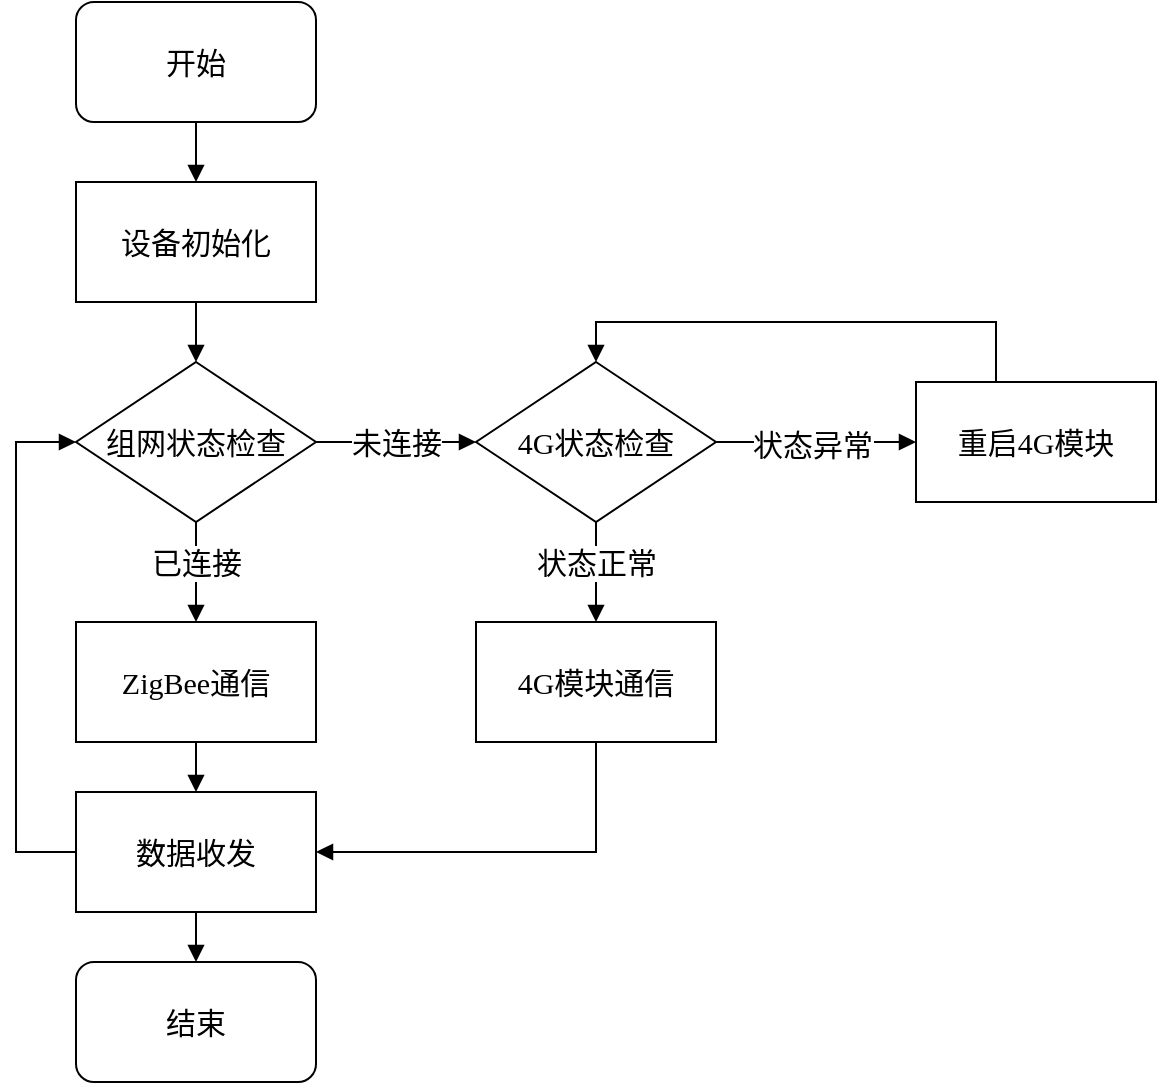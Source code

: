 <mxfile version="24.5.3" type="github">
  <diagram name="第 1 页" id="mmoCL4apKrU7NbMv-WPE">
    <mxGraphModel dx="988" dy="951" grid="1" gridSize="10" guides="1" tooltips="1" connect="1" arrows="1" fold="1" page="1" pageScale="1" pageWidth="827" pageHeight="1169" math="0" shadow="0">
      <root>
        <mxCell id="0" />
        <mxCell id="1" parent="0" />
        <mxCell id="Uxp8YBWiCIjfZy5XiU7w-6" value="" style="edgeStyle=orthogonalEdgeStyle;rounded=0;orthogonalLoop=1;jettySize=auto;html=1;strokeColor=default;align=center;verticalAlign=middle;fontFamily=Times New Roman;fontSize=15;fontColor=default;labelBackgroundColor=default;endArrow=block;endFill=1;" edge="1" parent="1" source="Uxp8YBWiCIjfZy5XiU7w-2" target="Uxp8YBWiCIjfZy5XiU7w-3">
          <mxGeometry relative="1" as="geometry" />
        </mxCell>
        <mxCell id="Uxp8YBWiCIjfZy5XiU7w-2" value="&lt;font style=&quot;font-size: 15px;&quot;&gt;开始&lt;/font&gt;" style="rounded=1;whiteSpace=wrap;html=1;fontSize=15;fontFamily=Times New Roman;" vertex="1" parent="1">
          <mxGeometry x="120" y="190" width="120" height="60" as="geometry" />
        </mxCell>
        <mxCell id="Uxp8YBWiCIjfZy5XiU7w-11" value="" style="edgeStyle=orthogonalEdgeStyle;rounded=0;orthogonalLoop=1;jettySize=auto;html=1;strokeColor=default;align=center;verticalAlign=middle;fontFamily=Times New Roman;fontSize=15;fontColor=default;labelBackgroundColor=default;endArrow=block;endFill=1;" edge="1" parent="1" source="Uxp8YBWiCIjfZy5XiU7w-3" target="Uxp8YBWiCIjfZy5XiU7w-10">
          <mxGeometry relative="1" as="geometry" />
        </mxCell>
        <mxCell id="Uxp8YBWiCIjfZy5XiU7w-3" value="&lt;font style=&quot;font-size: 15px;&quot;&gt;设备初始化&lt;/font&gt;" style="whiteSpace=wrap;html=1;fontSize=15;fontFamily=Times New Roman;" vertex="1" parent="1">
          <mxGeometry x="120" y="280" width="120" height="60" as="geometry" />
        </mxCell>
        <mxCell id="Uxp8YBWiCIjfZy5XiU7w-13" value="" style="edgeStyle=orthogonalEdgeStyle;rounded=0;orthogonalLoop=1;jettySize=auto;html=1;strokeColor=default;align=center;verticalAlign=middle;fontFamily=Times New Roman;fontSize=15;fontColor=default;labelBackgroundColor=default;endArrow=block;endFill=1;" edge="1" parent="1" source="Uxp8YBWiCIjfZy5XiU7w-10" target="Uxp8YBWiCIjfZy5XiU7w-12">
          <mxGeometry relative="1" as="geometry" />
        </mxCell>
        <mxCell id="Uxp8YBWiCIjfZy5XiU7w-14" value="已连接" style="edgeLabel;html=1;align=center;verticalAlign=middle;resizable=0;points=[];fontFamily=Times New Roman;fontSize=15;fontColor=default;labelBackgroundColor=default;" vertex="1" connectable="0" parent="Uxp8YBWiCIjfZy5XiU7w-13">
          <mxGeometry x="0.24" y="-1" relative="1" as="geometry">
            <mxPoint x="1" y="-11" as="offset" />
          </mxGeometry>
        </mxCell>
        <mxCell id="Uxp8YBWiCIjfZy5XiU7w-30" style="edgeStyle=orthogonalEdgeStyle;rounded=0;orthogonalLoop=1;jettySize=auto;html=1;entryX=0;entryY=0.5;entryDx=0;entryDy=0;strokeColor=default;align=center;verticalAlign=middle;fontFamily=Times New Roman;fontSize=15;fontColor=default;labelBackgroundColor=default;endArrow=block;endFill=1;" edge="1" parent="1" source="Uxp8YBWiCIjfZy5XiU7w-10" target="Uxp8YBWiCIjfZy5XiU7w-19">
          <mxGeometry relative="1" as="geometry" />
        </mxCell>
        <mxCell id="Uxp8YBWiCIjfZy5XiU7w-33" value="未连接" style="edgeLabel;html=1;align=center;verticalAlign=middle;resizable=0;points=[];fontFamily=Times New Roman;fontSize=15;fontColor=default;labelBackgroundColor=default;" vertex="1" connectable="0" parent="Uxp8YBWiCIjfZy5XiU7w-30">
          <mxGeometry x="-0.229" relative="1" as="geometry">
            <mxPoint x="9" as="offset" />
          </mxGeometry>
        </mxCell>
        <mxCell id="Uxp8YBWiCIjfZy5XiU7w-10" value="组网状态检查" style="rhombus;whiteSpace=wrap;html=1;fontSize=15;fontFamily=Times New Roman;" vertex="1" parent="1">
          <mxGeometry x="120" y="370" width="120" height="80" as="geometry" />
        </mxCell>
        <mxCell id="Uxp8YBWiCIjfZy5XiU7w-44" value="" style="edgeStyle=orthogonalEdgeStyle;rounded=0;orthogonalLoop=1;jettySize=auto;html=1;strokeColor=default;align=center;verticalAlign=middle;fontFamily=Times New Roman;fontSize=15;fontColor=default;labelBackgroundColor=default;endArrow=block;endFill=1;" edge="1" parent="1" source="Uxp8YBWiCIjfZy5XiU7w-12" target="Uxp8YBWiCIjfZy5XiU7w-43">
          <mxGeometry relative="1" as="geometry" />
        </mxCell>
        <mxCell id="Uxp8YBWiCIjfZy5XiU7w-12" value="ZigBee通信" style="whiteSpace=wrap;html=1;fontSize=15;fontFamily=Times New Roman;" vertex="1" parent="1">
          <mxGeometry x="120" y="500" width="120" height="60" as="geometry" />
        </mxCell>
        <mxCell id="Uxp8YBWiCIjfZy5XiU7w-24" value="" style="edgeStyle=orthogonalEdgeStyle;rounded=0;orthogonalLoop=1;jettySize=auto;html=1;strokeColor=default;align=center;verticalAlign=middle;fontFamily=Times New Roman;fontSize=15;fontColor=default;labelBackgroundColor=default;endArrow=block;endFill=1;" edge="1" parent="1" source="Uxp8YBWiCIjfZy5XiU7w-19" target="Uxp8YBWiCIjfZy5XiU7w-21">
          <mxGeometry relative="1" as="geometry" />
        </mxCell>
        <mxCell id="Uxp8YBWiCIjfZy5XiU7w-25" value="状态正常" style="edgeLabel;html=1;align=center;verticalAlign=middle;resizable=0;points=[];fontFamily=Times New Roman;fontSize=15;fontColor=default;labelBackgroundColor=default;" vertex="1" connectable="0" parent="Uxp8YBWiCIjfZy5XiU7w-24">
          <mxGeometry x="-0.68" y="-2" relative="1" as="geometry">
            <mxPoint x="2" y="12" as="offset" />
          </mxGeometry>
        </mxCell>
        <mxCell id="Uxp8YBWiCIjfZy5XiU7w-40" style="edgeStyle=orthogonalEdgeStyle;rounded=0;orthogonalLoop=1;jettySize=auto;html=1;entryX=0;entryY=0.5;entryDx=0;entryDy=0;strokeColor=default;align=center;verticalAlign=middle;fontFamily=Times New Roman;fontSize=15;fontColor=default;labelBackgroundColor=default;endArrow=block;endFill=1;" edge="1" parent="1" source="Uxp8YBWiCIjfZy5XiU7w-19" target="Uxp8YBWiCIjfZy5XiU7w-31">
          <mxGeometry relative="1" as="geometry" />
        </mxCell>
        <mxCell id="Uxp8YBWiCIjfZy5XiU7w-49" value="状态异常" style="edgeLabel;html=1;align=center;verticalAlign=middle;resizable=0;points=[];fontFamily=Times New Roman;fontSize=15;fontColor=default;labelBackgroundColor=default;" vertex="1" connectable="0" parent="Uxp8YBWiCIjfZy5XiU7w-40">
          <mxGeometry x="-0.043" y="-1" relative="1" as="geometry">
            <mxPoint as="offset" />
          </mxGeometry>
        </mxCell>
        <mxCell id="Uxp8YBWiCIjfZy5XiU7w-19" value="4G状态检查" style="rhombus;whiteSpace=wrap;html=1;fontSize=15;fontFamily=Times New Roman;" vertex="1" parent="1">
          <mxGeometry x="320" y="370" width="120" height="80" as="geometry" />
        </mxCell>
        <mxCell id="Uxp8YBWiCIjfZy5XiU7w-52" style="edgeStyle=orthogonalEdgeStyle;rounded=0;orthogonalLoop=1;jettySize=auto;html=1;entryX=1;entryY=0.5;entryDx=0;entryDy=0;strokeColor=default;align=center;verticalAlign=middle;fontFamily=Times New Roman;fontSize=11;fontColor=default;labelBackgroundColor=default;endArrow=block;endFill=1;" edge="1" parent="1" source="Uxp8YBWiCIjfZy5XiU7w-21" target="Uxp8YBWiCIjfZy5XiU7w-43">
          <mxGeometry relative="1" as="geometry">
            <Array as="points">
              <mxPoint x="380" y="615" />
            </Array>
          </mxGeometry>
        </mxCell>
        <mxCell id="Uxp8YBWiCIjfZy5XiU7w-21" value="4G模块通信" style="whiteSpace=wrap;html=1;fontSize=15;fontFamily=Times New Roman;" vertex="1" parent="1">
          <mxGeometry x="320" y="500" width="120" height="60" as="geometry" />
        </mxCell>
        <mxCell id="Uxp8YBWiCIjfZy5XiU7w-42" style="edgeStyle=orthogonalEdgeStyle;rounded=0;orthogonalLoop=1;jettySize=auto;html=1;entryX=0.5;entryY=0;entryDx=0;entryDy=0;strokeColor=default;align=center;verticalAlign=middle;fontFamily=Times New Roman;fontSize=15;fontColor=default;labelBackgroundColor=default;endArrow=block;endFill=1;" edge="1" parent="1" source="Uxp8YBWiCIjfZy5XiU7w-31" target="Uxp8YBWiCIjfZy5XiU7w-19">
          <mxGeometry relative="1" as="geometry">
            <Array as="points">
              <mxPoint x="580" y="350" />
              <mxPoint x="380" y="350" />
            </Array>
          </mxGeometry>
        </mxCell>
        <mxCell id="Uxp8YBWiCIjfZy5XiU7w-31" value="重启4G模块" style="whiteSpace=wrap;html=1;fontSize=15;fontFamily=Times New Roman;" vertex="1" parent="1">
          <mxGeometry x="540" y="380" width="120" height="60" as="geometry" />
        </mxCell>
        <mxCell id="Uxp8YBWiCIjfZy5XiU7w-46" value="" style="edgeStyle=orthogonalEdgeStyle;rounded=0;orthogonalLoop=1;jettySize=auto;html=1;strokeColor=default;align=center;verticalAlign=middle;fontFamily=Times New Roman;fontSize=15;fontColor=default;labelBackgroundColor=default;endArrow=block;endFill=1;" edge="1" parent="1" source="Uxp8YBWiCIjfZy5XiU7w-43" target="Uxp8YBWiCIjfZy5XiU7w-45">
          <mxGeometry relative="1" as="geometry" />
        </mxCell>
        <mxCell id="Uxp8YBWiCIjfZy5XiU7w-48" style="edgeStyle=orthogonalEdgeStyle;rounded=0;orthogonalLoop=1;jettySize=auto;html=1;entryX=0;entryY=0.5;entryDx=0;entryDy=0;strokeColor=default;align=center;verticalAlign=middle;fontFamily=Times New Roman;fontSize=15;fontColor=default;labelBackgroundColor=default;endArrow=block;endFill=1;" edge="1" parent="1" source="Uxp8YBWiCIjfZy5XiU7w-43" target="Uxp8YBWiCIjfZy5XiU7w-10">
          <mxGeometry relative="1" as="geometry">
            <Array as="points">
              <mxPoint x="90" y="615" />
              <mxPoint x="90" y="410" />
            </Array>
          </mxGeometry>
        </mxCell>
        <mxCell id="Uxp8YBWiCIjfZy5XiU7w-43" value="数据收发" style="whiteSpace=wrap;html=1;fontSize=15;fontFamily=Times New Roman;" vertex="1" parent="1">
          <mxGeometry x="120" y="585" width="120" height="60" as="geometry" />
        </mxCell>
        <mxCell id="Uxp8YBWiCIjfZy5XiU7w-45" value="结束" style="rounded=1;whiteSpace=wrap;html=1;fontSize=15;fontFamily=Times New Roman;" vertex="1" parent="1">
          <mxGeometry x="120" y="670" width="120" height="60" as="geometry" />
        </mxCell>
      </root>
    </mxGraphModel>
  </diagram>
</mxfile>
